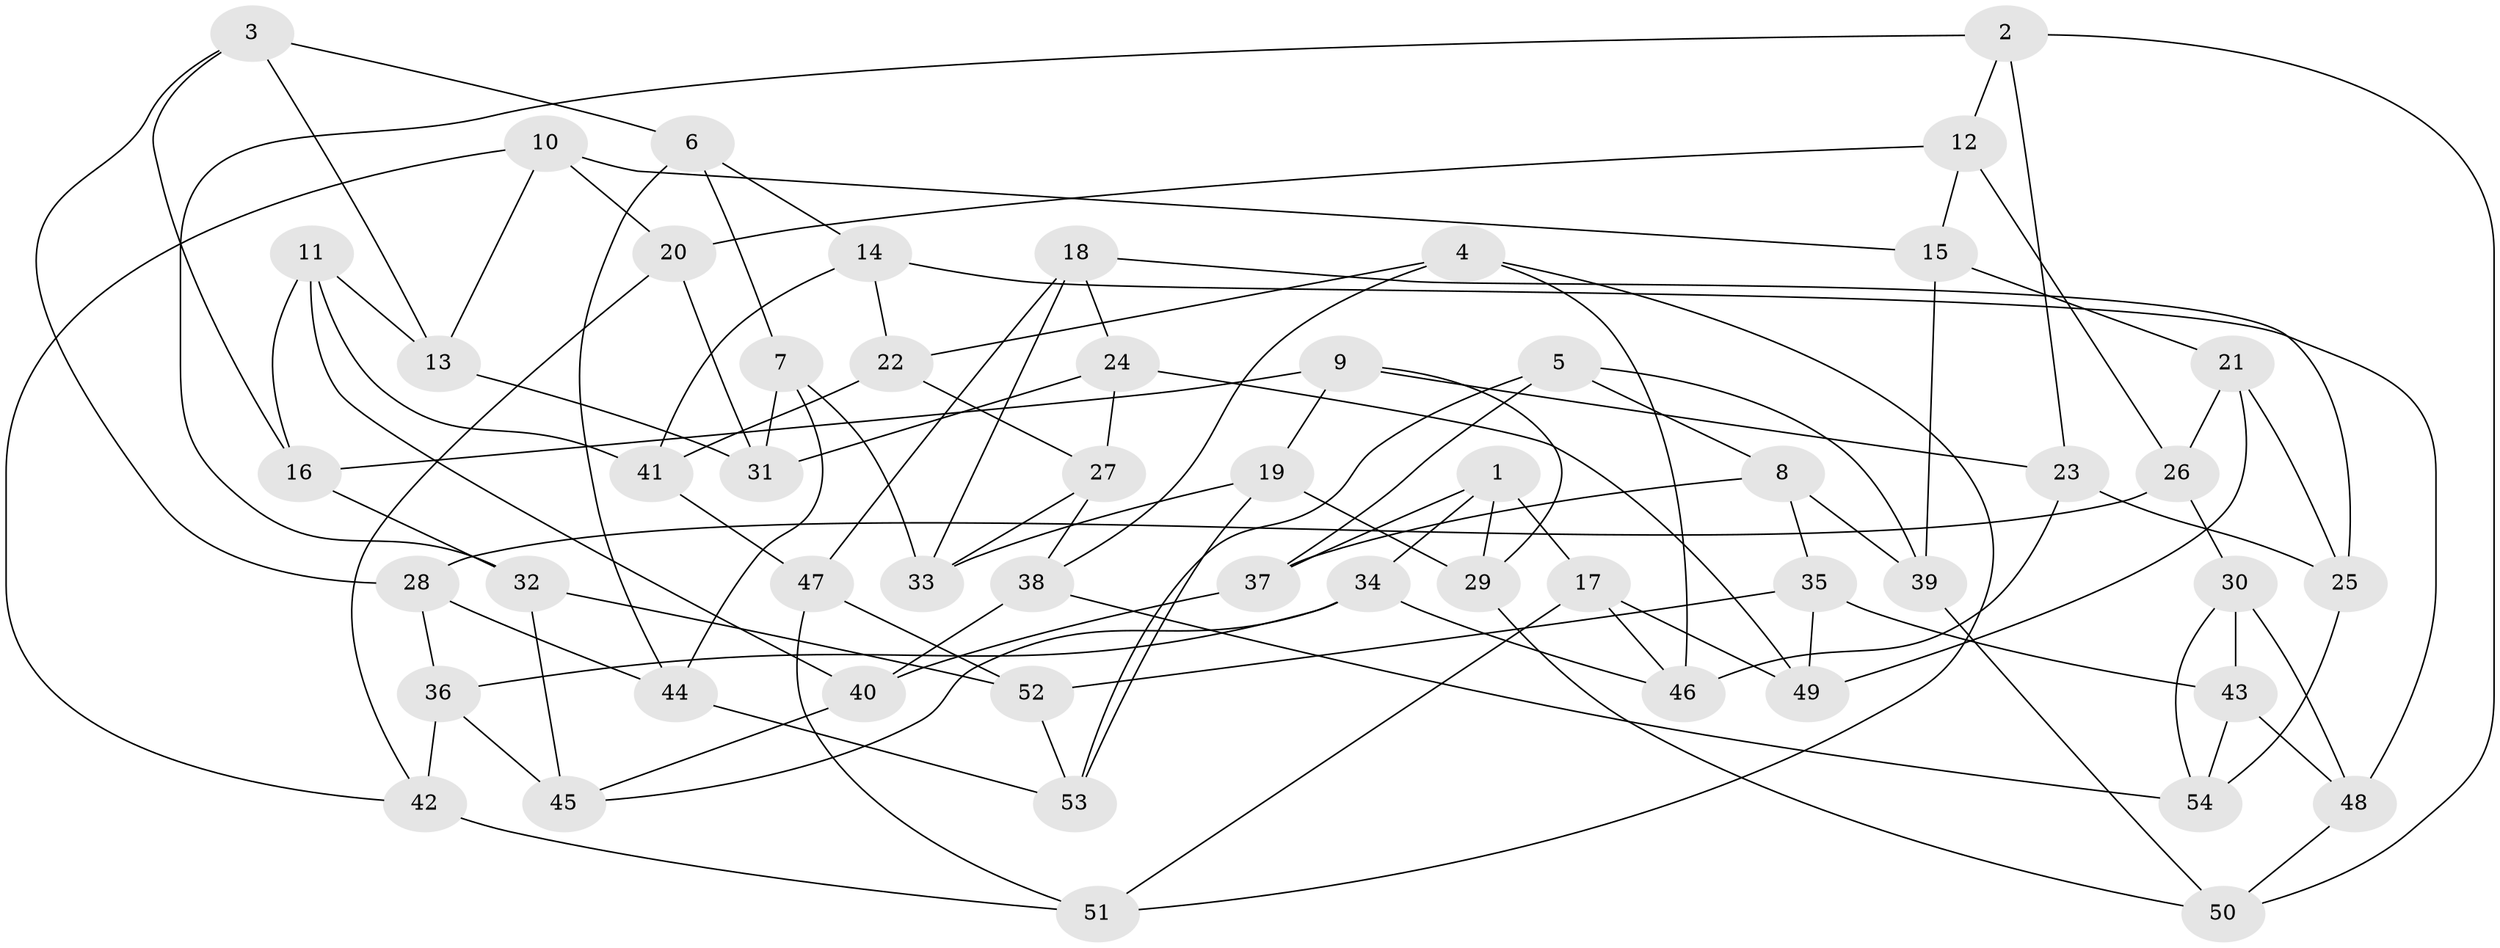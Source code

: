 // Generated by graph-tools (version 1.1) at 2025/26/03/09/25 03:26:51]
// undirected, 54 vertices, 108 edges
graph export_dot {
graph [start="1"]
  node [color=gray90,style=filled];
  1;
  2;
  3;
  4;
  5;
  6;
  7;
  8;
  9;
  10;
  11;
  12;
  13;
  14;
  15;
  16;
  17;
  18;
  19;
  20;
  21;
  22;
  23;
  24;
  25;
  26;
  27;
  28;
  29;
  30;
  31;
  32;
  33;
  34;
  35;
  36;
  37;
  38;
  39;
  40;
  41;
  42;
  43;
  44;
  45;
  46;
  47;
  48;
  49;
  50;
  51;
  52;
  53;
  54;
  1 -- 34;
  1 -- 29;
  1 -- 37;
  1 -- 17;
  2 -- 23;
  2 -- 12;
  2 -- 32;
  2 -- 50;
  3 -- 13;
  3 -- 28;
  3 -- 16;
  3 -- 6;
  4 -- 38;
  4 -- 51;
  4 -- 46;
  4 -- 22;
  5 -- 53;
  5 -- 8;
  5 -- 39;
  5 -- 37;
  6 -- 44;
  6 -- 7;
  6 -- 14;
  7 -- 33;
  7 -- 44;
  7 -- 31;
  8 -- 35;
  8 -- 39;
  8 -- 37;
  9 -- 23;
  9 -- 19;
  9 -- 29;
  9 -- 16;
  10 -- 15;
  10 -- 42;
  10 -- 13;
  10 -- 20;
  11 -- 16;
  11 -- 40;
  11 -- 13;
  11 -- 41;
  12 -- 20;
  12 -- 15;
  12 -- 26;
  13 -- 31;
  14 -- 41;
  14 -- 48;
  14 -- 22;
  15 -- 39;
  15 -- 21;
  16 -- 32;
  17 -- 46;
  17 -- 49;
  17 -- 51;
  18 -- 25;
  18 -- 47;
  18 -- 33;
  18 -- 24;
  19 -- 33;
  19 -- 53;
  19 -- 29;
  20 -- 42;
  20 -- 31;
  21 -- 49;
  21 -- 25;
  21 -- 26;
  22 -- 27;
  22 -- 41;
  23 -- 25;
  23 -- 46;
  24 -- 31;
  24 -- 27;
  24 -- 49;
  25 -- 54;
  26 -- 30;
  26 -- 28;
  27 -- 38;
  27 -- 33;
  28 -- 36;
  28 -- 44;
  29 -- 50;
  30 -- 54;
  30 -- 43;
  30 -- 48;
  32 -- 52;
  32 -- 45;
  34 -- 36;
  34 -- 45;
  34 -- 46;
  35 -- 52;
  35 -- 49;
  35 -- 43;
  36 -- 42;
  36 -- 45;
  37 -- 40;
  38 -- 54;
  38 -- 40;
  39 -- 50;
  40 -- 45;
  41 -- 47;
  42 -- 51;
  43 -- 54;
  43 -- 48;
  44 -- 53;
  47 -- 51;
  47 -- 52;
  48 -- 50;
  52 -- 53;
}
